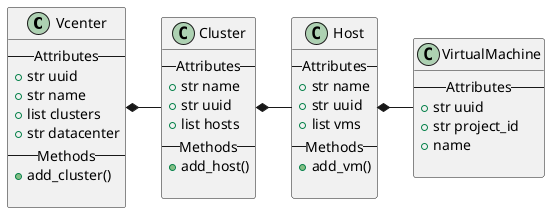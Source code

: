 @startuml


Vcenter *- Cluster
Cluster *- Host
Host *- VirtualMachine


class Vcenter {
    -- Attributes --
    + str uuid
    + str name
    + list clusters
    + str datacenter
    -- Methods --
    + add_cluster()

}

class Cluster {
    -- Attributes --
    + str name
    + str uuid
    + list hosts
    -- Methods --
    + add_host()

}

class Host {
    -- Attributes --
    + str name
    + str uuid
    + list vms
    -- Methods --
    + add_vm()

}

class VirtualMachine {
    -- Attributes --
    + str uuid
    + str project_id
    + name

}

@enduml